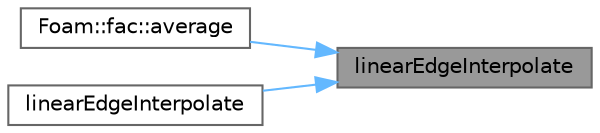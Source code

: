 digraph "linearEdgeInterpolate"
{
 // LATEX_PDF_SIZE
  bgcolor="transparent";
  edge [fontname=Helvetica,fontsize=10,labelfontname=Helvetica,labelfontsize=10];
  node [fontname=Helvetica,fontsize=10,shape=box,height=0.2,width=0.4];
  rankdir="RL";
  Node1 [id="Node000001",label="linearEdgeInterpolate",height=0.2,width=0.4,color="gray40", fillcolor="grey60", style="filled", fontcolor="black",tooltip=" "];
  Node1 -> Node2 [id="edge1_Node000001_Node000002",dir="back",color="steelblue1",style="solid",tooltip=" "];
  Node2 [id="Node000002",label="Foam::fac::average",height=0.2,width=0.4,color="grey40", fillcolor="white", style="filled",URL="$namespaceFoam_1_1fac.html#a17d16e6ef716a74fa42edfc889814a8d",tooltip=" "];
  Node1 -> Node3 [id="edge2_Node000001_Node000003",dir="back",color="steelblue1",style="solid",tooltip=" "];
  Node3 [id="Node000003",label="linearEdgeInterpolate",height=0.2,width=0.4,color="grey40", fillcolor="white", style="filled",URL="$namespaceFoam.html#a881110a42cbabc5b699d27f6753225a8",tooltip=" "];
}
